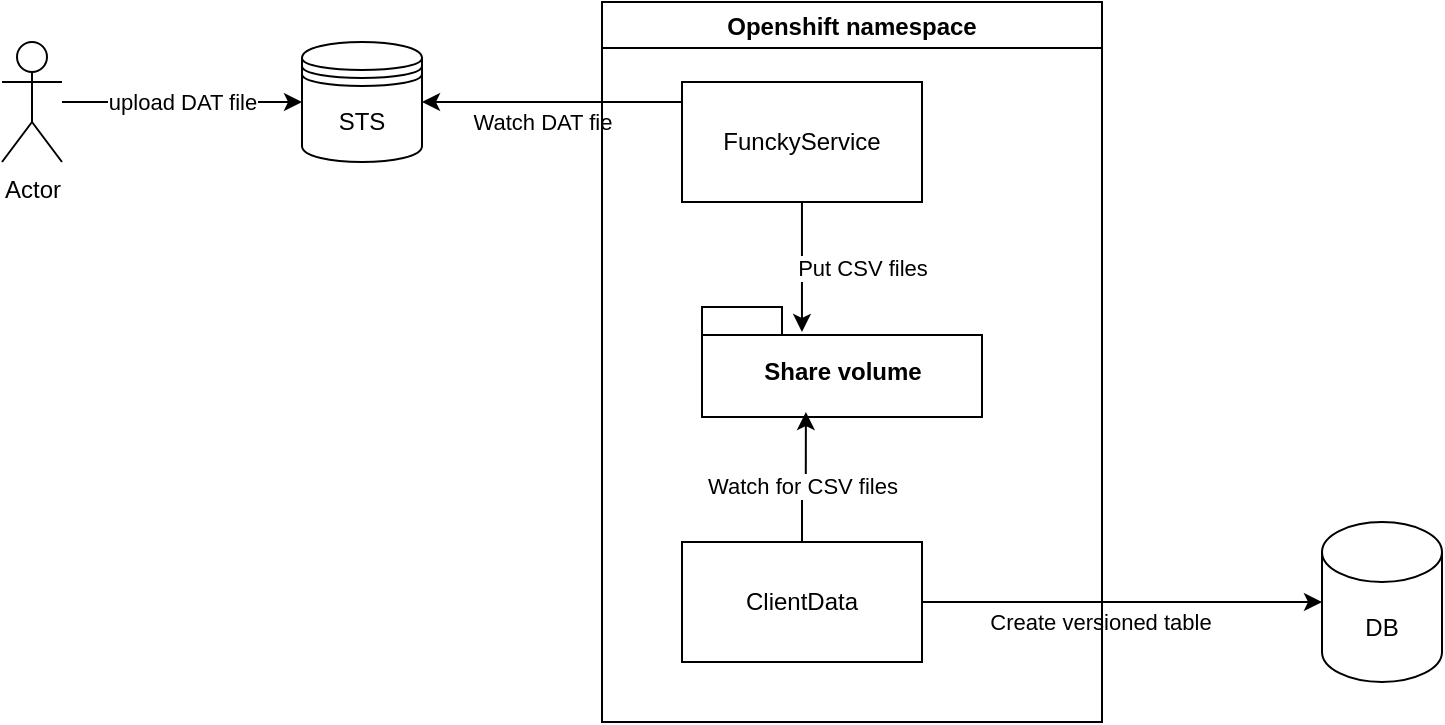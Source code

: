 <mxfile version="14.2.9" type="github">
  <diagram id="Iw-QWaNOCWS85BmVB6Y0" name="Page-1">
    <mxGraphModel dx="2187" dy="802" grid="1" gridSize="10" guides="1" tooltips="1" connect="1" arrows="1" fold="1" page="1" pageScale="1" pageWidth="850" pageHeight="1100" math="0" shadow="0">
      <root>
        <mxCell id="0" />
        <mxCell id="1" parent="0" />
        <mxCell id="gdMQTxOwHBLfH-t6B_Hz-16" value="Watch DAT fie" style="edgeStyle=orthogonalEdgeStyle;rounded=0;orthogonalLoop=1;jettySize=auto;html=1;entryX=1;entryY=0.5;entryDx=0;entryDy=0;" edge="1" parent="1" source="gdMQTxOwHBLfH-t6B_Hz-1" target="gdMQTxOwHBLfH-t6B_Hz-15">
          <mxGeometry x="0.077" y="10" relative="1" as="geometry">
            <Array as="points">
              <mxPoint x="350" y="200" />
              <mxPoint x="225" y="200" />
              <mxPoint x="225" y="70" />
            </Array>
            <mxPoint as="offset" />
          </mxGeometry>
        </mxCell>
        <mxCell id="gdMQTxOwHBLfH-t6B_Hz-9" style="edgeStyle=orthogonalEdgeStyle;rounded=0;orthogonalLoop=1;jettySize=auto;html=1;" edge="1" parent="1" source="gdMQTxOwHBLfH-t6B_Hz-2" target="gdMQTxOwHBLfH-t6B_Hz-8">
          <mxGeometry relative="1" as="geometry" />
        </mxCell>
        <mxCell id="gdMQTxOwHBLfH-t6B_Hz-10" value="Create versioned table" style="edgeLabel;html=1;align=center;verticalAlign=middle;resizable=0;points=[];" vertex="1" connectable="0" parent="gdMQTxOwHBLfH-t6B_Hz-9">
          <mxGeometry x="0.127" y="3" relative="1" as="geometry">
            <mxPoint x="-24" y="13" as="offset" />
          </mxGeometry>
        </mxCell>
        <mxCell id="gdMQTxOwHBLfH-t6B_Hz-8" value="DB" style="shape=cylinder3;whiteSpace=wrap;html=1;boundedLbl=1;backgroundOutline=1;size=15;" vertex="1" parent="1">
          <mxGeometry x="650" y="410" width="60" height="80" as="geometry" />
        </mxCell>
        <mxCell id="gdMQTxOwHBLfH-t6B_Hz-15" value="STS" style="shape=datastore;whiteSpace=wrap;html=1;" vertex="1" parent="1">
          <mxGeometry x="140" y="170" width="60" height="60" as="geometry" />
        </mxCell>
        <mxCell id="gdMQTxOwHBLfH-t6B_Hz-17" value="Openshift namespace" style="swimlane;" vertex="1" parent="1">
          <mxGeometry x="290" y="150" width="250" height="360" as="geometry" />
        </mxCell>
        <mxCell id="gdMQTxOwHBLfH-t6B_Hz-1" value="FunckyService" style="rounded=0;whiteSpace=wrap;html=1;" vertex="1" parent="gdMQTxOwHBLfH-t6B_Hz-17">
          <mxGeometry x="40" y="40" width="120" height="60" as="geometry" />
        </mxCell>
        <mxCell id="gdMQTxOwHBLfH-t6B_Hz-4" value="Share volume" style="shape=folder;fontStyle=1;spacingTop=10;tabWidth=40;tabHeight=14;tabPosition=left;html=1;" vertex="1" parent="gdMQTxOwHBLfH-t6B_Hz-17">
          <mxGeometry x="50" y="152.5" width="140" height="55" as="geometry" />
        </mxCell>
        <mxCell id="gdMQTxOwHBLfH-t6B_Hz-5" style="edgeStyle=orthogonalEdgeStyle;rounded=0;orthogonalLoop=1;jettySize=auto;html=1;entryX=0.357;entryY=0.227;entryDx=0;entryDy=0;entryPerimeter=0;" edge="1" parent="gdMQTxOwHBLfH-t6B_Hz-17" source="gdMQTxOwHBLfH-t6B_Hz-1" target="gdMQTxOwHBLfH-t6B_Hz-4">
          <mxGeometry relative="1" as="geometry">
            <mxPoint x="-120" y="210" as="targetPoint" />
          </mxGeometry>
        </mxCell>
        <mxCell id="gdMQTxOwHBLfH-t6B_Hz-6" value="Put CSV files" style="edgeLabel;html=1;align=center;verticalAlign=middle;resizable=0;points=[];" vertex="1" connectable="0" parent="gdMQTxOwHBLfH-t6B_Hz-5">
          <mxGeometry x="0.065" y="2" relative="1" as="geometry">
            <mxPoint x="28" y="-2" as="offset" />
          </mxGeometry>
        </mxCell>
        <mxCell id="gdMQTxOwHBLfH-t6B_Hz-2" value="ClientData" style="rounded=0;whiteSpace=wrap;html=1;" vertex="1" parent="gdMQTxOwHBLfH-t6B_Hz-17">
          <mxGeometry x="40" y="270" width="120" height="60" as="geometry" />
        </mxCell>
        <mxCell id="gdMQTxOwHBLfH-t6B_Hz-7" value="Watch for CSV files" style="edgeStyle=orthogonalEdgeStyle;rounded=0;orthogonalLoop=1;jettySize=auto;html=1;entryX=0.371;entryY=0.955;entryDx=0;entryDy=0;entryPerimeter=0;" edge="1" parent="gdMQTxOwHBLfH-t6B_Hz-17" source="gdMQTxOwHBLfH-t6B_Hz-2" target="gdMQTxOwHBLfH-t6B_Hz-4">
          <mxGeometry x="-0.143" relative="1" as="geometry">
            <mxPoint as="offset" />
          </mxGeometry>
        </mxCell>
        <mxCell id="gdMQTxOwHBLfH-t6B_Hz-20" value="upload DAT file" style="edgeStyle=orthogonalEdgeStyle;rounded=0;orthogonalLoop=1;jettySize=auto;html=1;entryX=0;entryY=0.5;entryDx=0;entryDy=0;" edge="1" parent="1" source="gdMQTxOwHBLfH-t6B_Hz-19" target="gdMQTxOwHBLfH-t6B_Hz-15">
          <mxGeometry relative="1" as="geometry" />
        </mxCell>
        <mxCell id="gdMQTxOwHBLfH-t6B_Hz-19" value="Actor" style="shape=umlActor;verticalLabelPosition=bottom;verticalAlign=top;html=1;" vertex="1" parent="1">
          <mxGeometry x="-10" y="170" width="30" height="60" as="geometry" />
        </mxCell>
      </root>
    </mxGraphModel>
  </diagram>
</mxfile>
